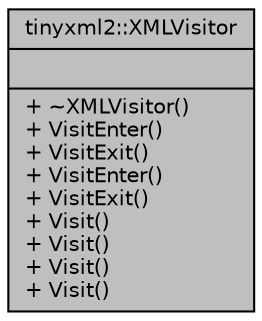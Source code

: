 digraph "tinyxml2::XMLVisitor"
{
 // LATEX_PDF_SIZE
  edge [fontname="Helvetica",fontsize="10",labelfontname="Helvetica",labelfontsize="10"];
  node [fontname="Helvetica",fontsize="10",shape=record];
  Node1 [label="{tinyxml2::XMLVisitor\n||+ ~XMLVisitor()\l+ VisitEnter()\l+ VisitExit()\l+ VisitEnter()\l+ VisitExit()\l+ Visit()\l+ Visit()\l+ Visit()\l+ Visit()\l}",height=0.2,width=0.4,color="black", fillcolor="grey75", style="filled", fontcolor="black",tooltip=" "];
}
